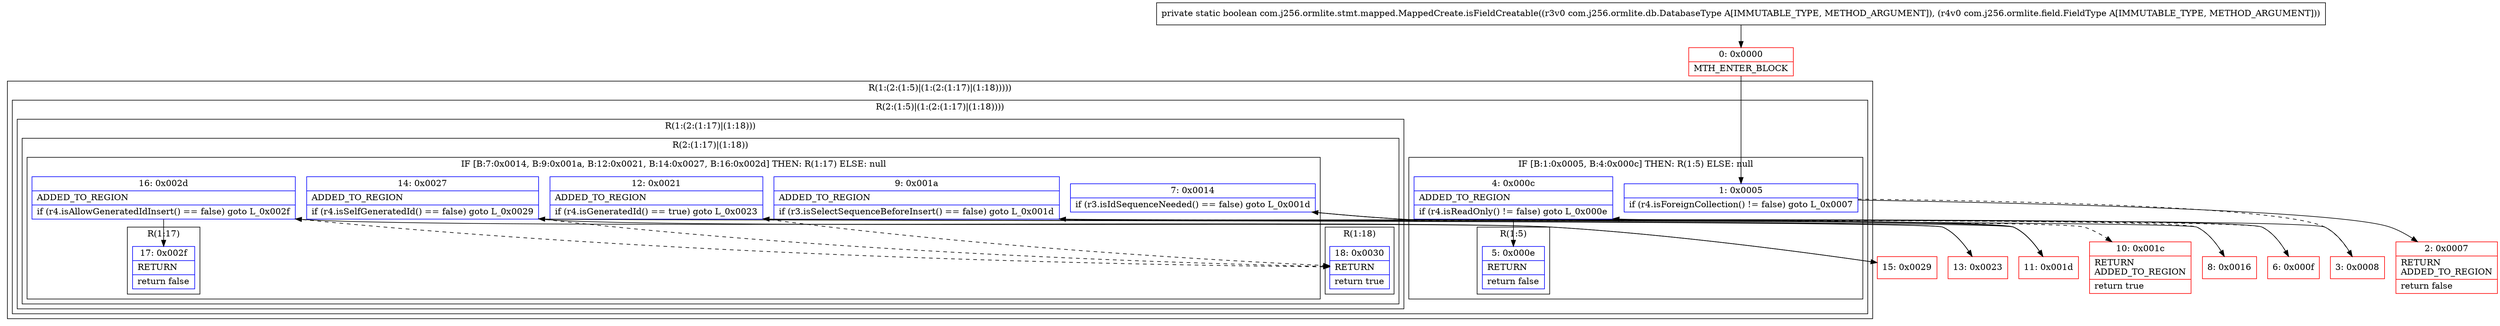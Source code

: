 digraph "CFG forcom.j256.ormlite.stmt.mapped.MappedCreate.isFieldCreatable(Lcom\/j256\/ormlite\/db\/DatabaseType;Lcom\/j256\/ormlite\/field\/FieldType;)Z" {
subgraph cluster_Region_521327883 {
label = "R(1:(2:(1:5)|(1:(2:(1:17)|(1:18)))))";
node [shape=record,color=blue];
subgraph cluster_Region_1314543008 {
label = "R(2:(1:5)|(1:(2:(1:17)|(1:18))))";
node [shape=record,color=blue];
subgraph cluster_IfRegion_44912443 {
label = "IF [B:1:0x0005, B:4:0x000c] THEN: R(1:5) ELSE: null";
node [shape=record,color=blue];
Node_1 [shape=record,label="{1\:\ 0x0005|if (r4.isForeignCollection() != false) goto L_0x0007\l}"];
Node_4 [shape=record,label="{4\:\ 0x000c|ADDED_TO_REGION\l|if (r4.isReadOnly() != false) goto L_0x000e\l}"];
subgraph cluster_Region_1877460625 {
label = "R(1:5)";
node [shape=record,color=blue];
Node_5 [shape=record,label="{5\:\ 0x000e|RETURN\l|return false\l}"];
}
}
subgraph cluster_Region_1716845803 {
label = "R(1:(2:(1:17)|(1:18)))";
node [shape=record,color=blue];
subgraph cluster_Region_2050970324 {
label = "R(2:(1:17)|(1:18))";
node [shape=record,color=blue];
subgraph cluster_IfRegion_310578751 {
label = "IF [B:7:0x0014, B:9:0x001a, B:12:0x0021, B:14:0x0027, B:16:0x002d] THEN: R(1:17) ELSE: null";
node [shape=record,color=blue];
Node_7 [shape=record,label="{7\:\ 0x0014|if (r3.isIdSequenceNeeded() == false) goto L_0x001d\l}"];
Node_9 [shape=record,label="{9\:\ 0x001a|ADDED_TO_REGION\l|if (r3.isSelectSequenceBeforeInsert() == false) goto L_0x001d\l}"];
Node_12 [shape=record,label="{12\:\ 0x0021|ADDED_TO_REGION\l|if (r4.isGeneratedId() == true) goto L_0x0023\l}"];
Node_14 [shape=record,label="{14\:\ 0x0027|ADDED_TO_REGION\l|if (r4.isSelfGeneratedId() == false) goto L_0x0029\l}"];
Node_16 [shape=record,label="{16\:\ 0x002d|ADDED_TO_REGION\l|if (r4.isAllowGeneratedIdInsert() == false) goto L_0x002f\l}"];
subgraph cluster_Region_1124172208 {
label = "R(1:17)";
node [shape=record,color=blue];
Node_17 [shape=record,label="{17\:\ 0x002f|RETURN\l|return false\l}"];
}
}
subgraph cluster_Region_41127583 {
label = "R(1:18)";
node [shape=record,color=blue];
Node_18 [shape=record,label="{18\:\ 0x0030|RETURN\l|return true\l}"];
}
}
}
}
}
Node_0 [shape=record,color=red,label="{0\:\ 0x0000|MTH_ENTER_BLOCK\l}"];
Node_2 [shape=record,color=red,label="{2\:\ 0x0007|RETURN\lADDED_TO_REGION\l|return false\l}"];
Node_3 [shape=record,color=red,label="{3\:\ 0x0008}"];
Node_6 [shape=record,color=red,label="{6\:\ 0x000f}"];
Node_8 [shape=record,color=red,label="{8\:\ 0x0016}"];
Node_10 [shape=record,color=red,label="{10\:\ 0x001c|RETURN\lADDED_TO_REGION\l|return true\l}"];
Node_11 [shape=record,color=red,label="{11\:\ 0x001d}"];
Node_13 [shape=record,color=red,label="{13\:\ 0x0023}"];
Node_15 [shape=record,color=red,label="{15\:\ 0x0029}"];
MethodNode[shape=record,label="{private static boolean com.j256.ormlite.stmt.mapped.MappedCreate.isFieldCreatable((r3v0 com.j256.ormlite.db.DatabaseType A[IMMUTABLE_TYPE, METHOD_ARGUMENT]), (r4v0 com.j256.ormlite.field.FieldType A[IMMUTABLE_TYPE, METHOD_ARGUMENT])) }"];
MethodNode -> Node_0;
Node_1 -> Node_2;
Node_1 -> Node_3[style=dashed];
Node_4 -> Node_5;
Node_4 -> Node_6[style=dashed];
Node_7 -> Node_8[style=dashed];
Node_7 -> Node_11;
Node_9 -> Node_10[style=dashed];
Node_9 -> Node_11;
Node_12 -> Node_13;
Node_12 -> Node_18[style=dashed];
Node_14 -> Node_15;
Node_14 -> Node_18[style=dashed];
Node_16 -> Node_17;
Node_16 -> Node_18[style=dashed];
Node_0 -> Node_1;
Node_3 -> Node_4;
Node_6 -> Node_7;
Node_8 -> Node_9;
Node_11 -> Node_12;
Node_13 -> Node_14;
Node_15 -> Node_16;
}

